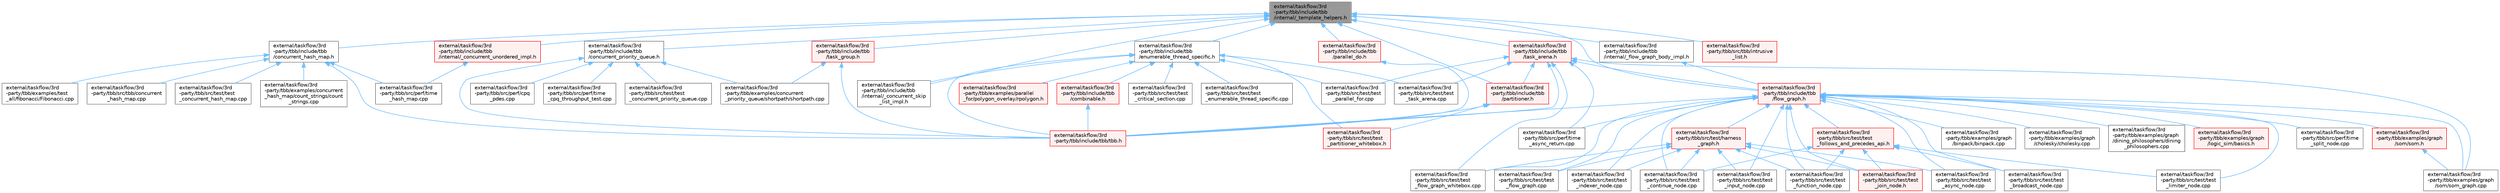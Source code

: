 digraph "external/taskflow/3rd-party/tbb/include/tbb/internal/_template_helpers.h"
{
 // LATEX_PDF_SIZE
  bgcolor="transparent";
  edge [fontname=Helvetica,fontsize=10,labelfontname=Helvetica,labelfontsize=10];
  node [fontname=Helvetica,fontsize=10,shape=box,height=0.2,width=0.4];
  Node1 [id="Node000001",label="external/taskflow/3rd\l-party/tbb/include/tbb\l/internal/_template_helpers.h",height=0.2,width=0.4,color="gray40", fillcolor="grey60", style="filled", fontcolor="black",tooltip=" "];
  Node1 -> Node2 [id="edge84_Node000001_Node000002",dir="back",color="steelblue1",style="solid",tooltip=" "];
  Node2 [id="Node000002",label="external/taskflow/3rd\l-party/tbb/include/tbb\l/concurrent_hash_map.h",height=0.2,width=0.4,color="grey40", fillcolor="white", style="filled",URL="$concurrent__hash__map_8h.html",tooltip=" "];
  Node2 -> Node3 [id="edge85_Node000002_Node000003",dir="back",color="steelblue1",style="solid",tooltip=" "];
  Node3 [id="Node000003",label="external/taskflow/3rd\l-party/tbb/examples/concurrent\l_hash_map/count_strings/count\l_strings.cpp",height=0.2,width=0.4,color="grey40", fillcolor="white", style="filled",URL="$count__strings_8cpp.html",tooltip=" "];
  Node2 -> Node4 [id="edge86_Node000002_Node000004",dir="back",color="steelblue1",style="solid",tooltip=" "];
  Node4 [id="Node000004",label="external/taskflow/3rd\l-party/tbb/examples/test\l_all/fibonacci/Fibonacci.cpp",height=0.2,width=0.4,color="grey40", fillcolor="white", style="filled",URL="$3rd-party_2tbb_2examples_2test__all_2fibonacci_2_fibonacci_8cpp.html",tooltip=" "];
  Node2 -> Node5 [id="edge87_Node000002_Node000005",dir="back",color="steelblue1",style="solid",tooltip=" "];
  Node5 [id="Node000005",label="external/taskflow/3rd\l-party/tbb/include/tbb/tbb.h",height=0.2,width=0.4,color="red", fillcolor="#FFF0F0", style="filled",URL="$tbb_8h.html",tooltip=" "];
  Node2 -> Node8 [id="edge88_Node000002_Node000008",dir="back",color="steelblue1",style="solid",tooltip=" "];
  Node8 [id="Node000008",label="external/taskflow/3rd\l-party/tbb/src/perf/time\l_hash_map.cpp",height=0.2,width=0.4,color="grey40", fillcolor="white", style="filled",URL="$time__hash__map_8cpp.html",tooltip=" "];
  Node2 -> Node9 [id="edge89_Node000002_Node000009",dir="back",color="steelblue1",style="solid",tooltip=" "];
  Node9 [id="Node000009",label="external/taskflow/3rd\l-party/tbb/src/tbb/concurrent\l_hash_map.cpp",height=0.2,width=0.4,color="grey40", fillcolor="white", style="filled",URL="$concurrent__hash__map_8cpp.html",tooltip=" "];
  Node2 -> Node10 [id="edge90_Node000002_Node000010",dir="back",color="steelblue1",style="solid",tooltip=" "];
  Node10 [id="Node000010",label="external/taskflow/3rd\l-party/tbb/src/test/test\l_concurrent_hash_map.cpp",height=0.2,width=0.4,color="grey40", fillcolor="white", style="filled",URL="$test__concurrent__hash__map_8cpp.html",tooltip=" "];
  Node1 -> Node11 [id="edge91_Node000001_Node000011",dir="back",color="steelblue1",style="solid",tooltip=" "];
  Node11 [id="Node000011",label="external/taskflow/3rd\l-party/tbb/include/tbb\l/concurrent_priority_queue.h",height=0.2,width=0.4,color="grey40", fillcolor="white", style="filled",URL="$concurrent__priority__queue_8h.html",tooltip=" "];
  Node11 -> Node12 [id="edge92_Node000011_Node000012",dir="back",color="steelblue1",style="solid",tooltip=" "];
  Node12 [id="Node000012",label="external/taskflow/3rd\l-party/tbb/examples/concurrent\l_priority_queue/shortpath/shortpath.cpp",height=0.2,width=0.4,color="grey40", fillcolor="white", style="filled",URL="$shortpath_8cpp.html",tooltip=" "];
  Node11 -> Node5 [id="edge93_Node000011_Node000005",dir="back",color="steelblue1",style="solid",tooltip=" "];
  Node11 -> Node13 [id="edge94_Node000011_Node000013",dir="back",color="steelblue1",style="solid",tooltip=" "];
  Node13 [id="Node000013",label="external/taskflow/3rd\l-party/tbb/src/perf/cpq\l_pdes.cpp",height=0.2,width=0.4,color="grey40", fillcolor="white", style="filled",URL="$cpq__pdes_8cpp.html",tooltip=" "];
  Node11 -> Node14 [id="edge95_Node000011_Node000014",dir="back",color="steelblue1",style="solid",tooltip=" "];
  Node14 [id="Node000014",label="external/taskflow/3rd\l-party/tbb/src/perf/time\l_cpq_throughput_test.cpp",height=0.2,width=0.4,color="grey40", fillcolor="white", style="filled",URL="$time__cpq__throughput__test_8cpp.html",tooltip=" "];
  Node11 -> Node15 [id="edge96_Node000011_Node000015",dir="back",color="steelblue1",style="solid",tooltip=" "];
  Node15 [id="Node000015",label="external/taskflow/3rd\l-party/tbb/src/test/test\l_concurrent_priority_queue.cpp",height=0.2,width=0.4,color="grey40", fillcolor="white", style="filled",URL="$test__concurrent__priority__queue_8cpp.html",tooltip=" "];
  Node1 -> Node16 [id="edge97_Node000001_Node000016",dir="back",color="steelblue1",style="solid",tooltip=" "];
  Node16 [id="Node000016",label="external/taskflow/3rd\l-party/tbb/include/tbb\l/enumerable_thread_specific.h",height=0.2,width=0.4,color="grey40", fillcolor="white", style="filled",URL="$enumerable__thread__specific_8h.html",tooltip=" "];
  Node16 -> Node17 [id="edge98_Node000016_Node000017",dir="back",color="steelblue1",style="solid",tooltip=" "];
  Node17 [id="Node000017",label="external/taskflow/3rd\l-party/tbb/examples/parallel\l_for/polygon_overlay/rpolygon.h",height=0.2,width=0.4,color="red", fillcolor="#FFF0F0", style="filled",URL="$rpolygon_8h.html",tooltip=" "];
  Node16 -> Node22 [id="edge99_Node000016_Node000022",dir="back",color="steelblue1",style="solid",tooltip=" "];
  Node22 [id="Node000022",label="external/taskflow/3rd\l-party/tbb/include/tbb\l/combinable.h",height=0.2,width=0.4,color="red", fillcolor="#FFF0F0", style="filled",URL="$combinable_8h.html",tooltip=" "];
  Node22 -> Node5 [id="edge100_Node000022_Node000005",dir="back",color="steelblue1",style="solid",tooltip=" "];
  Node16 -> Node36 [id="edge101_Node000016_Node000036",dir="back",color="steelblue1",style="solid",tooltip=" "];
  Node36 [id="Node000036",label="external/taskflow/3rd\l-party/tbb/include/tbb\l/internal/_concurrent_skip\l_list_impl.h",height=0.2,width=0.4,color="grey40", fillcolor="white", style="filled",URL="$__concurrent__skip__list__impl_8h.html",tooltip=" "];
  Node16 -> Node5 [id="edge102_Node000016_Node000005",dir="back",color="steelblue1",style="solid",tooltip=" "];
  Node16 -> Node37 [id="edge103_Node000016_Node000037",dir="back",color="steelblue1",style="solid",tooltip=" "];
  Node37 [id="Node000037",label="external/taskflow/3rd\l-party/tbb/src/test/test\l_critical_section.cpp",height=0.2,width=0.4,color="grey40", fillcolor="white", style="filled",URL="$test__critical__section_8cpp.html",tooltip=" "];
  Node16 -> Node38 [id="edge104_Node000016_Node000038",dir="back",color="steelblue1",style="solid",tooltip=" "];
  Node38 [id="Node000038",label="external/taskflow/3rd\l-party/tbb/src/test/test\l_enumerable_thread_specific.cpp",height=0.2,width=0.4,color="grey40", fillcolor="white", style="filled",URL="$test__enumerable__thread__specific_8cpp.html",tooltip=" "];
  Node16 -> Node39 [id="edge105_Node000016_Node000039",dir="back",color="steelblue1",style="solid",tooltip=" "];
  Node39 [id="Node000039",label="external/taskflow/3rd\l-party/tbb/src/test/test\l_parallel_for.cpp",height=0.2,width=0.4,color="grey40", fillcolor="white", style="filled",URL="$test__parallel__for_8cpp.html",tooltip=" "];
  Node16 -> Node40 [id="edge106_Node000016_Node000040",dir="back",color="steelblue1",style="solid",tooltip=" "];
  Node40 [id="Node000040",label="external/taskflow/3rd\l-party/tbb/src/test/test\l_partitioner_whitebox.h",height=0.2,width=0.4,color="red", fillcolor="#FFF0F0", style="filled",URL="$test__partitioner__whitebox_8h.html",tooltip=" "];
  Node16 -> Node42 [id="edge107_Node000016_Node000042",dir="back",color="steelblue1",style="solid",tooltip=" "];
  Node42 [id="Node000042",label="external/taskflow/3rd\l-party/tbb/src/test/test\l_task_arena.cpp",height=0.2,width=0.4,color="grey40", fillcolor="white", style="filled",URL="$test__task__arena_8cpp.html",tooltip=" "];
  Node1 -> Node43 [id="edge108_Node000001_Node000043",dir="back",color="steelblue1",style="solid",tooltip=" "];
  Node43 [id="Node000043",label="external/taskflow/3rd\l-party/tbb/include/tbb\l/flow_graph.h",height=0.2,width=0.4,color="red", fillcolor="#FFF0F0", style="filled",URL="$flow__graph_8h.html",tooltip="The graph related classes and functions"];
  Node43 -> Node44 [id="edge109_Node000043_Node000044",dir="back",color="steelblue1",style="solid",tooltip=" "];
  Node44 [id="Node000044",label="external/taskflow/3rd\l-party/tbb/examples/graph\l/binpack/binpack.cpp",height=0.2,width=0.4,color="grey40", fillcolor="white", style="filled",URL="$binpack_8cpp.html",tooltip=" "];
  Node43 -> Node45 [id="edge110_Node000043_Node000045",dir="back",color="steelblue1",style="solid",tooltip=" "];
  Node45 [id="Node000045",label="external/taskflow/3rd\l-party/tbb/examples/graph\l/cholesky/cholesky.cpp",height=0.2,width=0.4,color="grey40", fillcolor="white", style="filled",URL="$tbb_2examples_2graph_2cholesky_2cholesky_8cpp.html",tooltip=" "];
  Node43 -> Node46 [id="edge111_Node000043_Node000046",dir="back",color="steelblue1",style="solid",tooltip=" "];
  Node46 [id="Node000046",label="external/taskflow/3rd\l-party/tbb/examples/graph\l/dining_philosophers/dining\l_philosophers.cpp",height=0.2,width=0.4,color="grey40", fillcolor="white", style="filled",URL="$dining__philosophers_8cpp.html",tooltip=" "];
  Node43 -> Node47 [id="edge112_Node000043_Node000047",dir="back",color="steelblue1",style="solid",tooltip=" "];
  Node47 [id="Node000047",label="external/taskflow/3rd\l-party/tbb/examples/graph\l/logic_sim/basics.h",height=0.2,width=0.4,color="red", fillcolor="#FFF0F0", style="filled",URL="$basics_8h.html",tooltip=" "];
  Node43 -> Node52 [id="edge113_Node000043_Node000052",dir="back",color="steelblue1",style="solid",tooltip=" "];
  Node52 [id="Node000052",label="external/taskflow/3rd\l-party/tbb/examples/graph\l/som/som.h",height=0.2,width=0.4,color="red", fillcolor="#FFF0F0", style="filled",URL="$som_8h.html",tooltip=" "];
  Node52 -> Node54 [id="edge114_Node000052_Node000054",dir="back",color="steelblue1",style="solid",tooltip=" "];
  Node54 [id="Node000054",label="external/taskflow/3rd\l-party/tbb/examples/graph\l/som/som_graph.cpp",height=0.2,width=0.4,color="grey40", fillcolor="white", style="filled",URL="$som__graph_8cpp.html",tooltip=" "];
  Node43 -> Node54 [id="edge115_Node000043_Node000054",dir="back",color="steelblue1",style="solid",tooltip=" "];
  Node43 -> Node5 [id="edge116_Node000043_Node000005",dir="back",color="steelblue1",style="solid",tooltip=" "];
  Node43 -> Node55 [id="edge117_Node000043_Node000055",dir="back",color="steelblue1",style="solid",tooltip=" "];
  Node55 [id="Node000055",label="external/taskflow/3rd\l-party/tbb/src/perf/time\l_async_return.cpp",height=0.2,width=0.4,color="grey40", fillcolor="white", style="filled",URL="$time__async__return_8cpp.html",tooltip=" "];
  Node43 -> Node56 [id="edge118_Node000043_Node000056",dir="back",color="steelblue1",style="solid",tooltip=" "];
  Node56 [id="Node000056",label="external/taskflow/3rd\l-party/tbb/src/perf/time\l_split_node.cpp",height=0.2,width=0.4,color="grey40", fillcolor="white", style="filled",URL="$time__split__node_8cpp.html",tooltip=" "];
  Node43 -> Node57 [id="edge119_Node000043_Node000057",dir="back",color="steelblue1",style="solid",tooltip=" "];
  Node57 [id="Node000057",label="external/taskflow/3rd\l-party/tbb/src/test/harness\l_graph.h",height=0.2,width=0.4,color="red", fillcolor="#FFF0F0", style="filled",URL="$harness__graph_8h.html",tooltip=" "];
  Node57 -> Node58 [id="edge120_Node000057_Node000058",dir="back",color="steelblue1",style="solid",tooltip=" "];
  Node58 [id="Node000058",label="external/taskflow/3rd\l-party/tbb/src/test/test\l_async_node.cpp",height=0.2,width=0.4,color="grey40", fillcolor="white", style="filled",URL="$test__async__node_8cpp.html",tooltip=" "];
  Node57 -> Node60 [id="edge121_Node000057_Node000060",dir="back",color="steelblue1",style="solid",tooltip=" "];
  Node60 [id="Node000060",label="external/taskflow/3rd\l-party/tbb/src/test/test\l_continue_node.cpp",height=0.2,width=0.4,color="grey40", fillcolor="white", style="filled",URL="$test__continue__node_8cpp.html",tooltip=" "];
  Node57 -> Node61 [id="edge122_Node000057_Node000061",dir="back",color="steelblue1",style="solid",tooltip=" "];
  Node61 [id="Node000061",label="external/taskflow/3rd\l-party/tbb/src/test/test\l_flow_graph.cpp",height=0.2,width=0.4,color="grey40", fillcolor="white", style="filled",URL="$test__flow__graph_8cpp.html",tooltip=" "];
  Node57 -> Node62 [id="edge123_Node000057_Node000062",dir="back",color="steelblue1",style="solid",tooltip=" "];
  Node62 [id="Node000062",label="external/taskflow/3rd\l-party/tbb/src/test/test\l_flow_graph_whitebox.cpp",height=0.2,width=0.4,color="grey40", fillcolor="white", style="filled",URL="$test__flow__graph__whitebox_8cpp.html",tooltip=" "];
  Node57 -> Node63 [id="edge124_Node000057_Node000063",dir="back",color="steelblue1",style="solid",tooltip=" "];
  Node63 [id="Node000063",label="external/taskflow/3rd\l-party/tbb/src/test/test\l_function_node.cpp",height=0.2,width=0.4,color="grey40", fillcolor="white", style="filled",URL="$test__function__node_8cpp.html",tooltip=" "];
  Node57 -> Node64 [id="edge125_Node000057_Node000064",dir="back",color="steelblue1",style="solid",tooltip=" "];
  Node64 [id="Node000064",label="external/taskflow/3rd\l-party/tbb/src/test/test\l_indexer_node.cpp",height=0.2,width=0.4,color="grey40", fillcolor="white", style="filled",URL="$test__indexer__node_8cpp.html",tooltip=" "];
  Node57 -> Node65 [id="edge126_Node000057_Node000065",dir="back",color="steelblue1",style="solid",tooltip=" "];
  Node65 [id="Node000065",label="external/taskflow/3rd\l-party/tbb/src/test/test\l_input_node.cpp",height=0.2,width=0.4,color="grey40", fillcolor="white", style="filled",URL="$test__input__node_8cpp.html",tooltip=" "];
  Node57 -> Node66 [id="edge127_Node000057_Node000066",dir="back",color="steelblue1",style="solid",tooltip=" "];
  Node66 [id="Node000066",label="external/taskflow/3rd\l-party/tbb/src/test/test\l_join_node.h",height=0.2,width=0.4,color="red", fillcolor="#FFF0F0", style="filled",URL="$test__join__node_8h.html",tooltip=" "];
  Node43 -> Node58 [id="edge128_Node000043_Node000058",dir="back",color="steelblue1",style="solid",tooltip=" "];
  Node43 -> Node78 [id="edge129_Node000043_Node000078",dir="back",color="steelblue1",style="solid",tooltip=" "];
  Node78 [id="Node000078",label="external/taskflow/3rd\l-party/tbb/src/test/test\l_broadcast_node.cpp",height=0.2,width=0.4,color="grey40", fillcolor="white", style="filled",URL="$test__broadcast__node_8cpp.html",tooltip=" "];
  Node43 -> Node60 [id="edge130_Node000043_Node000060",dir="back",color="steelblue1",style="solid",tooltip=" "];
  Node43 -> Node61 [id="edge131_Node000043_Node000061",dir="back",color="steelblue1",style="solid",tooltip=" "];
  Node43 -> Node62 [id="edge132_Node000043_Node000062",dir="back",color="steelblue1",style="solid",tooltip=" "];
  Node43 -> Node79 [id="edge133_Node000043_Node000079",dir="back",color="steelblue1",style="solid",tooltip=" "];
  Node79 [id="Node000079",label="external/taskflow/3rd\l-party/tbb/src/test/test\l_follows_and_precedes_api.h",height=0.2,width=0.4,color="red", fillcolor="#FFF0F0", style="filled",URL="$test__follows__and__precedes__api_8h.html",tooltip=" "];
  Node79 -> Node78 [id="edge134_Node000079_Node000078",dir="back",color="steelblue1",style="solid",tooltip=" "];
  Node79 -> Node60 [id="edge135_Node000079_Node000060",dir="back",color="steelblue1",style="solid",tooltip=" "];
  Node79 -> Node63 [id="edge136_Node000079_Node000063",dir="back",color="steelblue1",style="solid",tooltip=" "];
  Node79 -> Node66 [id="edge137_Node000079_Node000066",dir="back",color="steelblue1",style="solid",tooltip=" "];
  Node79 -> Node80 [id="edge138_Node000079_Node000080",dir="back",color="steelblue1",style="solid",tooltip=" "];
  Node80 [id="Node000080",label="external/taskflow/3rd\l-party/tbb/src/test/test\l_limiter_node.cpp",height=0.2,width=0.4,color="grey40", fillcolor="white", style="filled",URL="$test__limiter__node_8cpp.html",tooltip=" "];
  Node43 -> Node63 [id="edge139_Node000043_Node000063",dir="back",color="steelblue1",style="solid",tooltip=" "];
  Node43 -> Node64 [id="edge140_Node000043_Node000064",dir="back",color="steelblue1",style="solid",tooltip=" "];
  Node43 -> Node65 [id="edge141_Node000043_Node000065",dir="back",color="steelblue1",style="solid",tooltip=" "];
  Node43 -> Node66 [id="edge142_Node000043_Node000066",dir="back",color="steelblue1",style="solid",tooltip=" "];
  Node43 -> Node80 [id="edge143_Node000043_Node000080",dir="back",color="steelblue1",style="solid",tooltip=" "];
  Node1 -> Node36 [id="edge144_Node000001_Node000036",dir="back",color="steelblue1",style="solid",tooltip=" "];
  Node1 -> Node90 [id="edge145_Node000001_Node000090",dir="back",color="steelblue1",style="solid",tooltip=" "];
  Node90 [id="Node000090",label="external/taskflow/3rd\l-party/tbb/include/tbb\l/internal/_concurrent_unordered_impl.h",height=0.2,width=0.4,color="red", fillcolor="#FFF0F0", style="filled",URL="$__concurrent__unordered__impl_8h.html",tooltip=" "];
  Node90 -> Node8 [id="edge146_Node000090_Node000008",dir="back",color="steelblue1",style="solid",tooltip=" "];
  Node1 -> Node97 [id="edge147_Node000001_Node000097",dir="back",color="steelblue1",style="solid",tooltip=" "];
  Node97 [id="Node000097",label="external/taskflow/3rd\l-party/tbb/include/tbb\l/internal/_flow_graph_body_impl.h",height=0.2,width=0.4,color="grey40", fillcolor="white", style="filled",URL="$__flow__graph__body__impl_8h.html",tooltip=" "];
  Node97 -> Node43 [id="edge148_Node000097_Node000043",dir="back",color="steelblue1",style="solid",tooltip=" "];
  Node1 -> Node98 [id="edge149_Node000001_Node000098",dir="back",color="steelblue1",style="solid",tooltip=" "];
  Node98 [id="Node000098",label="external/taskflow/3rd\l-party/tbb/include/tbb\l/parallel_do.h",height=0.2,width=0.4,color="red", fillcolor="#FFF0F0", style="filled",URL="$parallel__do_8h.html",tooltip=" "];
  Node98 -> Node5 [id="edge150_Node000098_Node000005",dir="back",color="steelblue1",style="solid",tooltip=" "];
  Node1 -> Node104 [id="edge151_Node000001_Node000104",dir="back",color="steelblue1",style="solid",tooltip=" "];
  Node104 [id="Node000104",label="external/taskflow/3rd\l-party/tbb/include/tbb\l/partitioner.h",height=0.2,width=0.4,color="red", fillcolor="#FFF0F0", style="filled",URL="$partitioner_8h.html",tooltip=" "];
  Node104 -> Node5 [id="edge152_Node000104_Node000005",dir="back",color="steelblue1",style="solid",tooltip=" "];
  Node104 -> Node40 [id="edge153_Node000104_Node000040",dir="back",color="steelblue1",style="solid",tooltip=" "];
  Node1 -> Node131 [id="edge154_Node000001_Node000131",dir="back",color="steelblue1",style="solid",tooltip=" "];
  Node131 [id="Node000131",label="external/taskflow/3rd\l-party/tbb/include/tbb\l/task_arena.h",height=0.2,width=0.4,color="red", fillcolor="#FFF0F0", style="filled",URL="$task__arena_8h.html",tooltip=" "];
  Node131 -> Node54 [id="edge155_Node000131_Node000054",dir="back",color="steelblue1",style="solid",tooltip=" "];
  Node131 -> Node43 [id="edge156_Node000131_Node000043",dir="back",color="steelblue1",style="solid",tooltip=" "];
  Node131 -> Node104 [id="edge157_Node000131_Node000104",dir="back",color="steelblue1",style="solid",tooltip=" "];
  Node131 -> Node5 [id="edge158_Node000131_Node000005",dir="back",color="steelblue1",style="solid",tooltip=" "];
  Node131 -> Node55 [id="edge159_Node000131_Node000055",dir="back",color="steelblue1",style="solid",tooltip=" "];
  Node131 -> Node62 [id="edge160_Node000131_Node000062",dir="back",color="steelblue1",style="solid",tooltip=" "];
  Node131 -> Node39 [id="edge161_Node000131_Node000039",dir="back",color="steelblue1",style="solid",tooltip=" "];
  Node131 -> Node42 [id="edge162_Node000131_Node000042",dir="back",color="steelblue1",style="solid",tooltip=" "];
  Node1 -> Node142 [id="edge163_Node000001_Node000142",dir="back",color="steelblue1",style="solid",tooltip=" "];
  Node142 [id="Node000142",label="external/taskflow/3rd\l-party/tbb/include/tbb\l/task_group.h",height=0.2,width=0.4,color="red", fillcolor="#FFF0F0", style="filled",URL="$task__group_8h.html",tooltip=" "];
  Node142 -> Node12 [id="edge164_Node000142_Node000012",dir="back",color="steelblue1",style="solid",tooltip=" "];
  Node142 -> Node5 [id="edge165_Node000142_Node000005",dir="back",color="steelblue1",style="solid",tooltip=" "];
  Node1 -> Node146 [id="edge166_Node000001_Node000146",dir="back",color="steelblue1",style="solid",tooltip=" "];
  Node146 [id="Node000146",label="external/taskflow/3rd\l-party/tbb/src/tbb/intrusive\l_list.h",height=0.2,width=0.4,color="red", fillcolor="#FFF0F0", style="filled",URL="$external_2taskflow_23rd-party_2tbb_2src_2tbb_2intrusive__list_8h.html",tooltip=" "];
}
